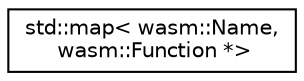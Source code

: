digraph "Graphical Class Hierarchy"
{
  edge [fontname="Helvetica",fontsize="10",labelfontname="Helvetica",labelfontsize="10"];
  node [fontname="Helvetica",fontsize="10",shape=record];
  rankdir="LR";
  Node0 [label="std::map\< wasm::Name,\l wasm::Function *\>",height=0.2,width=0.4,color="black", fillcolor="white", style="filled",URL="$classstd_1_1map.html"];
}
